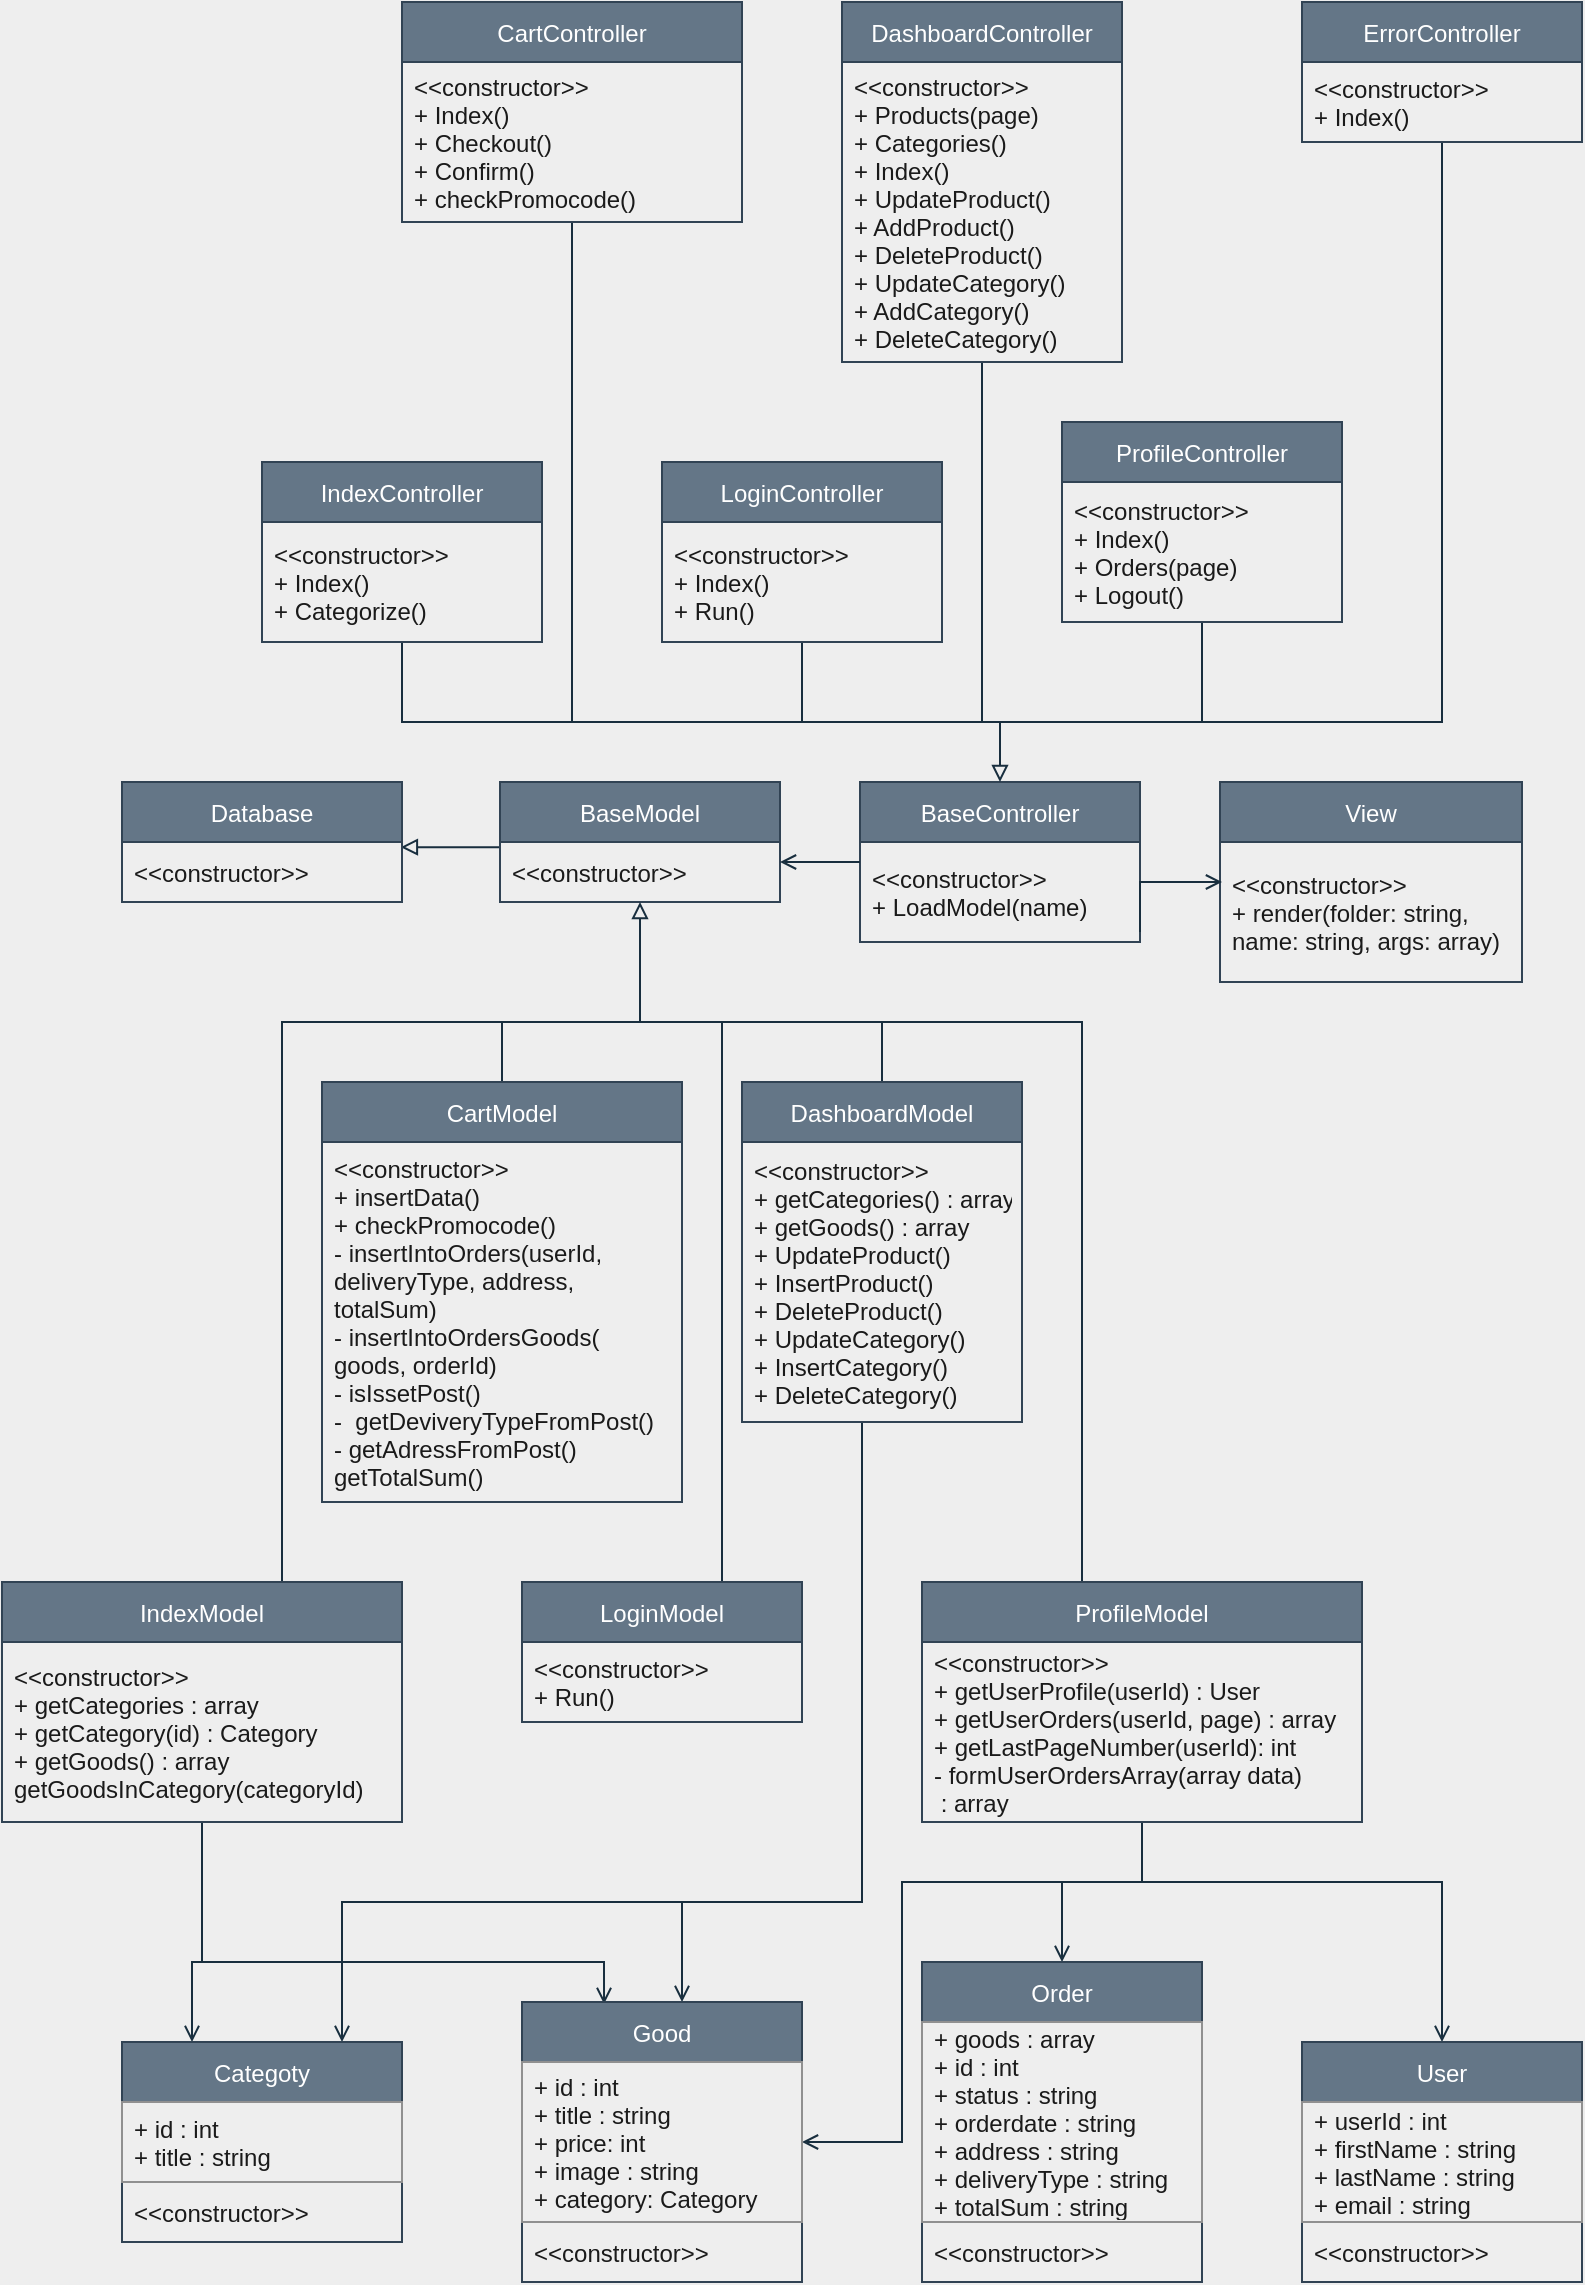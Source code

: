 <mxfile version="17.1.3" type="github">
  <diagram id="hvruk2pE5dILkIvBJ2YZ" name="Page-1">
    <mxGraphModel dx="1117" dy="611" grid="1" gridSize="10" guides="1" tooltips="1" connect="1" arrows="1" fold="1" page="1" pageScale="1" pageWidth="827" pageHeight="1169" background="#EEEEEE" math="0" shadow="0">
      <root>
        <mxCell id="0" />
        <mxCell id="1" parent="0" />
        <mxCell id="80jz7MyqvtuJZ1k7g_Dv-2" value="BaseController" style="swimlane;fontStyle=0;childLayout=stackLayout;horizontal=1;startSize=30;horizontalStack=0;resizeParent=1;resizeParentMax=0;resizeLast=0;collapsible=1;marginBottom=0;fillColor=#647687;strokeColor=#314354;fontColor=#ffffff;" vertex="1" parent="1">
          <mxGeometry x="439" y="410" width="140" height="80" as="geometry" />
        </mxCell>
        <mxCell id="80jz7MyqvtuJZ1k7g_Dv-3" value="&lt;&lt;constructor&gt;&gt;&#xa;+ LoadModel(name)" style="text;strokeColor=none;fillColor=none;align=left;verticalAlign=middle;spacingLeft=4;spacingRight=4;overflow=hidden;points=[[0,0.5],[1,0.5]];portConstraint=eastwest;rotatable=0;fontColor=#1A1A1A;" vertex="1" parent="80jz7MyqvtuJZ1k7g_Dv-2">
          <mxGeometry y="30" width="140" height="50" as="geometry" />
        </mxCell>
        <mxCell id="80jz7MyqvtuJZ1k7g_Dv-106" style="edgeStyle=orthogonalEdgeStyle;rounded=0;orthogonalLoop=1;jettySize=auto;html=1;entryX=0.996;entryY=0.087;entryDx=0;entryDy=0;entryPerimeter=0;endArrow=block;endFill=0;strokeColor=#182E3E;fontColor=#1A1A1A;labelBackgroundColor=#EEEEEE;" edge="1" parent="1" source="80jz7MyqvtuJZ1k7g_Dv-6" target="80jz7MyqvtuJZ1k7g_Dv-15">
          <mxGeometry relative="1" as="geometry">
            <Array as="points">
              <mxPoint x="235" y="443" />
            </Array>
          </mxGeometry>
        </mxCell>
        <mxCell id="80jz7MyqvtuJZ1k7g_Dv-6" value="BaseModel" style="swimlane;fontStyle=0;childLayout=stackLayout;horizontal=1;startSize=30;horizontalStack=0;resizeParent=1;resizeParentMax=0;resizeLast=0;collapsible=1;marginBottom=0;fillColor=#647687;strokeColor=#314354;fontColor=#ffffff;" vertex="1" parent="1">
          <mxGeometry x="259" y="410" width="140" height="60" as="geometry" />
        </mxCell>
        <mxCell id="80jz7MyqvtuJZ1k7g_Dv-7" value="&lt;&lt;constructor&gt;&gt;" style="text;strokeColor=none;fillColor=none;align=left;verticalAlign=middle;spacingLeft=4;spacingRight=4;overflow=hidden;points=[[0,0.5],[1,0.5]];portConstraint=eastwest;rotatable=0;fontColor=#1A1A1A;" vertex="1" parent="80jz7MyqvtuJZ1k7g_Dv-6">
          <mxGeometry y="30" width="140" height="30" as="geometry" />
        </mxCell>
        <mxCell id="80jz7MyqvtuJZ1k7g_Dv-10" value="View" style="swimlane;fontStyle=0;childLayout=stackLayout;horizontal=1;startSize=30;horizontalStack=0;resizeParent=1;resizeParentMax=0;resizeLast=0;collapsible=1;marginBottom=0;fillColor=#647687;strokeColor=#314354;fontColor=#ffffff;" vertex="1" parent="1">
          <mxGeometry x="619" y="410" width="151" height="100" as="geometry" />
        </mxCell>
        <mxCell id="80jz7MyqvtuJZ1k7g_Dv-12" value="&lt;&lt;constructor&gt;&gt;&#xa;+ render(folder: string,&#xa;name: string, args: array)" style="text;strokeColor=none;fillColor=none;align=left;verticalAlign=middle;spacingLeft=4;spacingRight=4;overflow=hidden;points=[[0,0.5],[1,0.5]];portConstraint=eastwest;rotatable=0;fontColor=#1A1A1A;" vertex="1" parent="80jz7MyqvtuJZ1k7g_Dv-10">
          <mxGeometry y="30" width="151" height="70" as="geometry" />
        </mxCell>
        <mxCell id="80jz7MyqvtuJZ1k7g_Dv-14" value="Database" style="swimlane;fontStyle=0;childLayout=stackLayout;horizontal=1;startSize=30;horizontalStack=0;resizeParent=1;resizeParentMax=0;resizeLast=0;collapsible=1;marginBottom=0;fillColor=#647687;strokeColor=#314354;fontColor=#ffffff;" vertex="1" parent="1">
          <mxGeometry x="70" y="410" width="140" height="60" as="geometry" />
        </mxCell>
        <mxCell id="80jz7MyqvtuJZ1k7g_Dv-15" value="&lt;&lt;constructor&gt;&gt;" style="text;strokeColor=none;fillColor=none;align=left;verticalAlign=middle;spacingLeft=4;spacingRight=4;overflow=hidden;points=[[0,0.5],[1,0.5]];portConstraint=eastwest;rotatable=0;fontColor=#1A1A1A;" vertex="1" parent="80jz7MyqvtuJZ1k7g_Dv-14">
          <mxGeometry y="30" width="140" height="30" as="geometry" />
        </mxCell>
        <mxCell id="80jz7MyqvtuJZ1k7g_Dv-86" style="edgeStyle=orthogonalEdgeStyle;rounded=0;orthogonalLoop=1;jettySize=auto;html=1;endArrow=none;endFill=0;strokeColor=#182E3E;fontColor=#1A1A1A;labelBackgroundColor=#EEEEEE;" edge="1" parent="1" source="80jz7MyqvtuJZ1k7g_Dv-18">
          <mxGeometry relative="1" as="geometry">
            <mxPoint x="500" y="380" as="targetPoint" />
          </mxGeometry>
        </mxCell>
        <mxCell id="80jz7MyqvtuJZ1k7g_Dv-18" value="DashboardController" style="swimlane;fontStyle=0;childLayout=stackLayout;horizontal=1;startSize=30;horizontalStack=0;resizeParent=1;resizeParentMax=0;resizeLast=0;collapsible=1;marginBottom=0;fillColor=#647687;strokeColor=#314354;fontColor=#ffffff;" vertex="1" parent="1">
          <mxGeometry x="430" y="20" width="140" height="180" as="geometry" />
        </mxCell>
        <mxCell id="80jz7MyqvtuJZ1k7g_Dv-19" value="&lt;&lt;constructor&gt;&gt;&#xa;+ Products(page)&#xa;+ Categories()&#xa;+ Index()&#xa;+ UpdateProduct()&#xa;+ AddProduct()&#xa;+ DeleteProduct()&#xa;+ UpdateCategory()&#xa;+ AddCategory()&#xa;+ DeleteCategory()" style="text;strokeColor=none;fillColor=none;align=left;verticalAlign=middle;spacingLeft=4;spacingRight=4;overflow=hidden;points=[[0,0.5],[1,0.5]];portConstraint=eastwest;rotatable=0;fontColor=#1A1A1A;" vertex="1" parent="80jz7MyqvtuJZ1k7g_Dv-18">
          <mxGeometry y="30" width="140" height="150" as="geometry" />
        </mxCell>
        <mxCell id="80jz7MyqvtuJZ1k7g_Dv-85" style="edgeStyle=orthogonalEdgeStyle;rounded=0;orthogonalLoop=1;jettySize=auto;html=1;endArrow=none;endFill=0;strokeColor=#182E3E;fontColor=#1A1A1A;labelBackgroundColor=#EEEEEE;" edge="1" parent="1" source="80jz7MyqvtuJZ1k7g_Dv-22">
          <mxGeometry relative="1" as="geometry">
            <mxPoint x="310" y="380" as="targetPoint" />
            <Array as="points">
              <mxPoint x="295" y="380" />
            </Array>
          </mxGeometry>
        </mxCell>
        <mxCell id="80jz7MyqvtuJZ1k7g_Dv-22" value="CartController" style="swimlane;fontStyle=0;childLayout=stackLayout;horizontal=1;startSize=30;horizontalStack=0;resizeParent=1;resizeParentMax=0;resizeLast=0;collapsible=1;marginBottom=0;fillColor=#647687;strokeColor=#314354;fontColor=#ffffff;" vertex="1" parent="1">
          <mxGeometry x="210" y="20" width="170" height="110" as="geometry" />
        </mxCell>
        <mxCell id="80jz7MyqvtuJZ1k7g_Dv-23" value="&lt;&lt;constructor&gt;&gt;&#xa;+ Index()&#xa;+ Checkout()&#xa;+ Confirm()&#xa;+ checkPromocode()" style="text;strokeColor=none;fillColor=none;align=left;verticalAlign=middle;spacingLeft=4;spacingRight=4;overflow=hidden;points=[[0,0.5],[1,0.5]];portConstraint=eastwest;rotatable=0;fontColor=#1A1A1A;" vertex="1" parent="80jz7MyqvtuJZ1k7g_Dv-22">
          <mxGeometry y="30" width="170" height="80" as="geometry" />
        </mxCell>
        <mxCell id="80jz7MyqvtuJZ1k7g_Dv-87" style="edgeStyle=orthogonalEdgeStyle;rounded=0;orthogonalLoop=1;jettySize=auto;html=1;endArrow=none;endFill=0;strokeColor=#182E3E;fontColor=#1A1A1A;labelBackgroundColor=#EEEEEE;" edge="1" parent="1" source="80jz7MyqvtuJZ1k7g_Dv-26">
          <mxGeometry relative="1" as="geometry">
            <mxPoint x="600" y="380" as="targetPoint" />
            <Array as="points">
              <mxPoint x="730" y="380" />
              <mxPoint x="600" y="380" />
            </Array>
          </mxGeometry>
        </mxCell>
        <mxCell id="80jz7MyqvtuJZ1k7g_Dv-26" value="ErrorController" style="swimlane;fontStyle=0;childLayout=stackLayout;horizontal=1;startSize=30;horizontalStack=0;resizeParent=1;resizeParentMax=0;resizeLast=0;collapsible=1;marginBottom=0;fillColor=#647687;strokeColor=#314354;fontColor=#ffffff;" vertex="1" parent="1">
          <mxGeometry x="660" y="20" width="140" height="70" as="geometry" />
        </mxCell>
        <mxCell id="80jz7MyqvtuJZ1k7g_Dv-27" value="&lt;&lt;constructor&gt;&gt;&#xa;+ Index()" style="text;strokeColor=none;fillColor=none;align=left;verticalAlign=middle;spacingLeft=4;spacingRight=4;overflow=hidden;points=[[0,0.5],[1,0.5]];portConstraint=eastwest;rotatable=0;fontColor=#1A1A1A;" vertex="1" parent="80jz7MyqvtuJZ1k7g_Dv-26">
          <mxGeometry y="30" width="140" height="40" as="geometry" />
        </mxCell>
        <mxCell id="80jz7MyqvtuJZ1k7g_Dv-104" style="edgeStyle=orthogonalEdgeStyle;rounded=0;orthogonalLoop=1;jettySize=auto;html=1;endArrow=none;endFill=0;strokeColor=#182E3E;fontColor=#1A1A1A;labelBackgroundColor=#EEEEEE;" edge="1" parent="1" source="80jz7MyqvtuJZ1k7g_Dv-30">
          <mxGeometry relative="1" as="geometry">
            <mxPoint x="510" y="380" as="targetPoint" />
            <Array as="points">
              <mxPoint x="410" y="380" />
            </Array>
          </mxGeometry>
        </mxCell>
        <mxCell id="80jz7MyqvtuJZ1k7g_Dv-30" value="LoginController" style="swimlane;fontStyle=0;childLayout=stackLayout;horizontal=1;startSize=30;horizontalStack=0;resizeParent=1;resizeParentMax=0;resizeLast=0;collapsible=1;marginBottom=0;fillColor=#647687;strokeColor=#314354;fontColor=#ffffff;" vertex="1" parent="1">
          <mxGeometry x="340" y="250" width="140" height="90" as="geometry" />
        </mxCell>
        <mxCell id="80jz7MyqvtuJZ1k7g_Dv-31" value="&lt;&lt;constructor&gt;&gt;&#xa;+ Index()&#xa;+ Run()" style="text;strokeColor=none;fillColor=none;align=left;verticalAlign=middle;spacingLeft=4;spacingRight=4;overflow=hidden;points=[[0,0.5],[1,0.5]];portConstraint=eastwest;rotatable=0;fontColor=#1A1A1A;" vertex="1" parent="80jz7MyqvtuJZ1k7g_Dv-30">
          <mxGeometry y="30" width="140" height="60" as="geometry" />
        </mxCell>
        <mxCell id="80jz7MyqvtuJZ1k7g_Dv-83" style="edgeStyle=orthogonalEdgeStyle;rounded=0;orthogonalLoop=1;jettySize=auto;html=1;entryX=0.5;entryY=0;entryDx=0;entryDy=0;endArrow=block;endFill=0;strokeColor=#182E3E;fontColor=#1A1A1A;labelBackgroundColor=#EEEEEE;" edge="1" parent="1" source="80jz7MyqvtuJZ1k7g_Dv-34" target="80jz7MyqvtuJZ1k7g_Dv-2">
          <mxGeometry relative="1" as="geometry">
            <Array as="points">
              <mxPoint x="210" y="380" />
              <mxPoint x="509" y="380" />
            </Array>
          </mxGeometry>
        </mxCell>
        <mxCell id="80jz7MyqvtuJZ1k7g_Dv-34" value="IndexController" style="swimlane;fontStyle=0;childLayout=stackLayout;horizontal=1;startSize=30;horizontalStack=0;resizeParent=1;resizeParentMax=0;resizeLast=0;collapsible=1;marginBottom=0;fillColor=#647687;strokeColor=#314354;fontColor=#ffffff;" vertex="1" parent="1">
          <mxGeometry x="140" y="250" width="140" height="90" as="geometry" />
        </mxCell>
        <mxCell id="80jz7MyqvtuJZ1k7g_Dv-35" value="&lt;&lt;constructor&gt;&gt;&#xa;+ Index()&#xa;+ Categorize()" style="text;strokeColor=none;fillColor=none;align=left;verticalAlign=middle;spacingLeft=4;spacingRight=4;overflow=hidden;points=[[0,0.5],[1,0.5]];portConstraint=eastwest;rotatable=0;fontColor=#1A1A1A;" vertex="1" parent="80jz7MyqvtuJZ1k7g_Dv-34">
          <mxGeometry y="30" width="140" height="60" as="geometry" />
        </mxCell>
        <mxCell id="80jz7MyqvtuJZ1k7g_Dv-84" style="edgeStyle=orthogonalEdgeStyle;rounded=0;orthogonalLoop=1;jettySize=auto;html=1;endArrow=none;endFill=0;strokeColor=#182E3E;fontColor=#1A1A1A;labelBackgroundColor=#EEEEEE;" edge="1" parent="1" source="80jz7MyqvtuJZ1k7g_Dv-38">
          <mxGeometry relative="1" as="geometry">
            <mxPoint x="509" y="380" as="targetPoint" />
            <Array as="points">
              <mxPoint x="610" y="380" />
              <mxPoint x="509" y="380" />
            </Array>
          </mxGeometry>
        </mxCell>
        <mxCell id="80jz7MyqvtuJZ1k7g_Dv-38" value="ProfileController" style="swimlane;fontStyle=0;childLayout=stackLayout;horizontal=1;startSize=30;horizontalStack=0;resizeParent=1;resizeParentMax=0;resizeLast=0;collapsible=1;marginBottom=0;fillColor=#647687;strokeColor=#314354;fontColor=#ffffff;" vertex="1" parent="1">
          <mxGeometry x="540" y="230" width="140" height="100" as="geometry" />
        </mxCell>
        <mxCell id="80jz7MyqvtuJZ1k7g_Dv-39" value="&lt;&lt;constructor&gt;&gt;&#xa;+ Index()&#xa;+ Orders(page)&#xa;+ Logout()" style="text;strokeColor=none;fillColor=none;align=left;verticalAlign=middle;spacingLeft=4;spacingRight=4;overflow=hidden;points=[[0,0.5],[1,0.5]];portConstraint=eastwest;rotatable=0;fontColor=#1A1A1A;" vertex="1" parent="80jz7MyqvtuJZ1k7g_Dv-38">
          <mxGeometry y="30" width="140" height="70" as="geometry" />
        </mxCell>
        <mxCell id="80jz7MyqvtuJZ1k7g_Dv-82" style="edgeStyle=orthogonalEdgeStyle;rounded=0;orthogonalLoop=1;jettySize=auto;html=1;endArrow=none;endFill=0;strokeColor=#182E3E;fontColor=#1A1A1A;labelBackgroundColor=#EEEEEE;" edge="1" parent="1" source="80jz7MyqvtuJZ1k7g_Dv-42">
          <mxGeometry relative="1" as="geometry">
            <mxPoint x="320" y="530" as="targetPoint" />
            <Array as="points">
              <mxPoint x="450" y="530" />
            </Array>
          </mxGeometry>
        </mxCell>
        <mxCell id="80jz7MyqvtuJZ1k7g_Dv-91" style="edgeStyle=orthogonalEdgeStyle;rounded=0;orthogonalLoop=1;jettySize=auto;html=1;endArrow=open;endFill=0;strokeColor=#182E3E;fontColor=#1A1A1A;labelBackgroundColor=#EEEEEE;" edge="1" parent="1" source="80jz7MyqvtuJZ1k7g_Dv-42" target="80jz7MyqvtuJZ1k7g_Dv-62">
          <mxGeometry relative="1" as="geometry">
            <Array as="points">
              <mxPoint x="440" y="970" />
              <mxPoint x="350" y="970" />
            </Array>
          </mxGeometry>
        </mxCell>
        <mxCell id="80jz7MyqvtuJZ1k7g_Dv-92" style="edgeStyle=orthogonalEdgeStyle;rounded=0;orthogonalLoop=1;jettySize=auto;html=1;endArrow=open;endFill=0;strokeColor=#182E3E;fontColor=#1A1A1A;labelBackgroundColor=#EEEEEE;" edge="1" parent="1" source="80jz7MyqvtuJZ1k7g_Dv-42" target="80jz7MyqvtuJZ1k7g_Dv-66">
          <mxGeometry relative="1" as="geometry">
            <Array as="points">
              <mxPoint x="440" y="970" />
              <mxPoint x="180" y="970" />
            </Array>
          </mxGeometry>
        </mxCell>
        <mxCell id="80jz7MyqvtuJZ1k7g_Dv-42" value="DashboardModel" style="swimlane;fontStyle=0;childLayout=stackLayout;horizontal=1;startSize=30;horizontalStack=0;resizeParent=1;resizeParentMax=0;resizeLast=0;collapsible=1;marginBottom=0;fillColor=#647687;strokeColor=#314354;fontColor=#ffffff;" vertex="1" parent="1">
          <mxGeometry x="380" y="560" width="140" height="170" as="geometry" />
        </mxCell>
        <mxCell id="80jz7MyqvtuJZ1k7g_Dv-43" value="&lt;&lt;constructor&gt;&gt;&#xa;+ getCategories() : array&#xa;+ getGoods() : array&#xa;+ UpdateProduct()&#xa;+ InsertProduct()&#xa;+ DeleteProduct()&#xa;+ UpdateCategory()&#xa;+ InsertCategory()&#xa;+ DeleteCategory()" style="text;strokeColor=none;fillColor=none;align=left;verticalAlign=middle;spacingLeft=4;spacingRight=4;overflow=hidden;points=[[0,0.5],[1,0.5]];portConstraint=eastwest;rotatable=0;fontColor=#1A1A1A;" vertex="1" parent="80jz7MyqvtuJZ1k7g_Dv-42">
          <mxGeometry y="30" width="140" height="140" as="geometry" />
        </mxCell>
        <mxCell id="80jz7MyqvtuJZ1k7g_Dv-107" style="edgeStyle=orthogonalEdgeStyle;rounded=0;orthogonalLoop=1;jettySize=auto;html=1;endArrow=block;endFill=0;strokeColor=#182E3E;fontColor=#1A1A1A;labelBackgroundColor=#EEEEEE;" edge="1" parent="1" source="80jz7MyqvtuJZ1k7g_Dv-46" target="80jz7MyqvtuJZ1k7g_Dv-7">
          <mxGeometry relative="1" as="geometry">
            <Array as="points">
              <mxPoint x="260" y="530" />
              <mxPoint x="329" y="530" />
            </Array>
          </mxGeometry>
        </mxCell>
        <mxCell id="80jz7MyqvtuJZ1k7g_Dv-46" value="CartModel" style="swimlane;fontStyle=0;childLayout=stackLayout;horizontal=1;startSize=30;horizontalStack=0;resizeParent=1;resizeParentMax=0;resizeLast=0;collapsible=1;marginBottom=0;fillColor=#647687;strokeColor=#314354;fontColor=#ffffff;" vertex="1" parent="1">
          <mxGeometry x="170" y="560" width="180" height="210" as="geometry" />
        </mxCell>
        <mxCell id="80jz7MyqvtuJZ1k7g_Dv-47" value="&lt;&lt;constructor&gt;&gt;&#xa;+ insertData()&#xa;+ checkPromocode()&#xa;- insertIntoOrders(userId,&#xa;deliveryType, address,&#xa;totalSum)&#xa;- insertIntoOrdersGoods(&#xa;goods, orderId)&#xa;- isIssetPost()&#xa;-  getDeviveryTypeFromPost()&#xa;- getAdressFromPost()&#xa;getTotalSum()" style="text;strokeColor=none;fillColor=none;align=left;verticalAlign=middle;spacingLeft=4;spacingRight=4;overflow=hidden;points=[[0,0.5],[1,0.5]];portConstraint=eastwest;rotatable=0;fontColor=#1A1A1A;" vertex="1" parent="80jz7MyqvtuJZ1k7g_Dv-46">
          <mxGeometry y="30" width="180" height="180" as="geometry" />
        </mxCell>
        <mxCell id="80jz7MyqvtuJZ1k7g_Dv-90" style="edgeStyle=orthogonalEdgeStyle;rounded=0;orthogonalLoop=1;jettySize=auto;html=1;endArrow=none;endFill=0;strokeColor=#182E3E;fontColor=#1A1A1A;labelBackgroundColor=#EEEEEE;" edge="1" parent="1" source="80jz7MyqvtuJZ1k7g_Dv-50">
          <mxGeometry relative="1" as="geometry">
            <mxPoint x="350" y="530" as="targetPoint" />
            <Array as="points">
              <mxPoint x="370" y="530" />
            </Array>
          </mxGeometry>
        </mxCell>
        <mxCell id="80jz7MyqvtuJZ1k7g_Dv-50" value="LoginModel" style="swimlane;fontStyle=0;childLayout=stackLayout;horizontal=1;startSize=30;horizontalStack=0;resizeParent=1;resizeParentMax=0;resizeLast=0;collapsible=1;marginBottom=0;fillColor=#647687;strokeColor=#314354;fontColor=#ffffff;" vertex="1" parent="1">
          <mxGeometry x="270" y="810" width="140" height="70" as="geometry" />
        </mxCell>
        <mxCell id="80jz7MyqvtuJZ1k7g_Dv-51" value="&lt;&lt;constructor&gt;&gt;&#xa;+ Run()" style="text;strokeColor=none;fillColor=none;align=left;verticalAlign=middle;spacingLeft=4;spacingRight=4;overflow=hidden;points=[[0,0.5],[1,0.5]];portConstraint=eastwest;rotatable=0;fontColor=#1A1A1A;" vertex="1" parent="80jz7MyqvtuJZ1k7g_Dv-50">
          <mxGeometry y="30" width="140" height="40" as="geometry" />
        </mxCell>
        <mxCell id="80jz7MyqvtuJZ1k7g_Dv-88" style="edgeStyle=orthogonalEdgeStyle;rounded=0;orthogonalLoop=1;jettySize=auto;html=1;endArrow=none;endFill=0;strokeColor=#182E3E;fontColor=#1A1A1A;labelBackgroundColor=#EEEEEE;" edge="1" parent="1" source="80jz7MyqvtuJZ1k7g_Dv-54">
          <mxGeometry relative="1" as="geometry">
            <mxPoint x="260" y="530" as="targetPoint" />
            <Array as="points">
              <mxPoint x="150" y="530" />
            </Array>
          </mxGeometry>
        </mxCell>
        <mxCell id="80jz7MyqvtuJZ1k7g_Dv-94" style="edgeStyle=orthogonalEdgeStyle;rounded=0;orthogonalLoop=1;jettySize=auto;html=1;entryX=0.293;entryY=0.007;entryDx=0;entryDy=0;endArrow=open;endFill=0;entryPerimeter=0;strokeColor=#182E3E;fontColor=#1A1A1A;labelBackgroundColor=#EEEEEE;" edge="1" parent="1" source="80jz7MyqvtuJZ1k7g_Dv-54" target="80jz7MyqvtuJZ1k7g_Dv-62">
          <mxGeometry relative="1" as="geometry">
            <Array as="points">
              <mxPoint x="110" y="1000" />
              <mxPoint x="310" y="1000" />
              <mxPoint x="310" y="1000" />
              <mxPoint x="311" y="1000" />
            </Array>
          </mxGeometry>
        </mxCell>
        <mxCell id="80jz7MyqvtuJZ1k7g_Dv-108" style="edgeStyle=orthogonalEdgeStyle;rounded=0;orthogonalLoop=1;jettySize=auto;html=1;entryX=0.25;entryY=0;entryDx=0;entryDy=0;endArrow=open;endFill=0;strokeColor=#182E3E;fontColor=#1A1A1A;labelBackgroundColor=#EEEEEE;" edge="1" parent="1" source="80jz7MyqvtuJZ1k7g_Dv-54" target="80jz7MyqvtuJZ1k7g_Dv-66">
          <mxGeometry relative="1" as="geometry">
            <Array as="points">
              <mxPoint x="110" y="1000" />
              <mxPoint x="105" y="1000" />
            </Array>
          </mxGeometry>
        </mxCell>
        <mxCell id="80jz7MyqvtuJZ1k7g_Dv-54" value="IndexModel" style="swimlane;fontStyle=0;childLayout=stackLayout;horizontal=1;startSize=30;horizontalStack=0;resizeParent=1;resizeParentMax=0;resizeLast=0;collapsible=1;marginBottom=0;fillColor=#647687;strokeColor=#314354;fontColor=#ffffff;" vertex="1" parent="1">
          <mxGeometry x="10" y="810" width="200" height="120" as="geometry" />
        </mxCell>
        <mxCell id="80jz7MyqvtuJZ1k7g_Dv-55" value="&lt;&lt;constructor&gt;&gt;&#xa;+ getCategories : array&#xa;+ getCategory(id) : Category&#xa;+ getGoods() : array&#xa;getGoodsInCategory(categoryId)" style="text;strokeColor=none;fillColor=none;align=left;verticalAlign=middle;spacingLeft=4;spacingRight=4;overflow=hidden;points=[[0,0.5],[1,0.5]];portConstraint=eastwest;rotatable=0;fontColor=#1A1A1A;" vertex="1" parent="80jz7MyqvtuJZ1k7g_Dv-54">
          <mxGeometry y="30" width="200" height="90" as="geometry" />
        </mxCell>
        <mxCell id="80jz7MyqvtuJZ1k7g_Dv-89" style="edgeStyle=orthogonalEdgeStyle;rounded=0;orthogonalLoop=1;jettySize=auto;html=1;endArrow=none;endFill=0;strokeColor=#182E3E;fontColor=#1A1A1A;labelBackgroundColor=#EEEEEE;" edge="1" parent="1" source="80jz7MyqvtuJZ1k7g_Dv-58">
          <mxGeometry relative="1" as="geometry">
            <mxPoint x="450" y="530" as="targetPoint" />
            <Array as="points">
              <mxPoint x="550" y="530" />
            </Array>
          </mxGeometry>
        </mxCell>
        <mxCell id="80jz7MyqvtuJZ1k7g_Dv-96" style="edgeStyle=orthogonalEdgeStyle;rounded=0;orthogonalLoop=1;jettySize=auto;html=1;endArrow=open;endFill=0;strokeColor=#182E3E;fontColor=#1A1A1A;labelBackgroundColor=#EEEEEE;" edge="1" parent="1" source="80jz7MyqvtuJZ1k7g_Dv-58" target="80jz7MyqvtuJZ1k7g_Dv-74">
          <mxGeometry relative="1" as="geometry">
            <Array as="points">
              <mxPoint x="580" y="960" />
              <mxPoint x="730" y="960" />
            </Array>
          </mxGeometry>
        </mxCell>
        <mxCell id="80jz7MyqvtuJZ1k7g_Dv-97" style="edgeStyle=orthogonalEdgeStyle;rounded=0;orthogonalLoop=1;jettySize=auto;html=1;entryX=0.5;entryY=0;entryDx=0;entryDy=0;endArrow=open;endFill=0;strokeColor=#182E3E;fontColor=#1A1A1A;labelBackgroundColor=#EEEEEE;" edge="1" parent="1" source="80jz7MyqvtuJZ1k7g_Dv-58" target="80jz7MyqvtuJZ1k7g_Dv-70">
          <mxGeometry relative="1" as="geometry">
            <Array as="points">
              <mxPoint x="580" y="960" />
              <mxPoint x="540" y="960" />
            </Array>
          </mxGeometry>
        </mxCell>
        <mxCell id="80jz7MyqvtuJZ1k7g_Dv-109" style="edgeStyle=orthogonalEdgeStyle;rounded=0;orthogonalLoop=1;jettySize=auto;html=1;entryX=1;entryY=0.5;entryDx=0;entryDy=0;endArrow=open;endFill=0;strokeColor=#182E3E;fontColor=#1A1A1A;labelBackgroundColor=#EEEEEE;" edge="1" parent="1" source="80jz7MyqvtuJZ1k7g_Dv-58" target="80jz7MyqvtuJZ1k7g_Dv-63">
          <mxGeometry relative="1" as="geometry">
            <Array as="points">
              <mxPoint x="580" y="960" />
              <mxPoint x="460" y="960" />
              <mxPoint x="460" y="1090" />
            </Array>
          </mxGeometry>
        </mxCell>
        <mxCell id="80jz7MyqvtuJZ1k7g_Dv-58" value="ProfileModel" style="swimlane;fontStyle=0;childLayout=stackLayout;horizontal=1;startSize=30;horizontalStack=0;resizeParent=1;resizeParentMax=0;resizeLast=0;collapsible=1;marginBottom=0;fillColor=#647687;strokeColor=#314354;fontColor=#ffffff;" vertex="1" parent="1">
          <mxGeometry x="470" y="810" width="220" height="120" as="geometry" />
        </mxCell>
        <mxCell id="80jz7MyqvtuJZ1k7g_Dv-59" value="&lt;&lt;constructor&gt;&gt;&#xa;+ getUserProfile(userId) : User&#xa;+ getUserOrders(userId, page) : array&#xa;+ getLastPageNumber(userId): int&#xa;- formUserOrdersArray(array data)&#xa; : array" style="text;strokeColor=none;fillColor=none;align=left;verticalAlign=middle;spacingLeft=4;spacingRight=4;overflow=hidden;points=[[0,0.5],[1,0.5]];portConstraint=eastwest;rotatable=0;fontColor=#1A1A1A;" vertex="1" parent="80jz7MyqvtuJZ1k7g_Dv-58">
          <mxGeometry y="30" width="220" height="90" as="geometry" />
        </mxCell>
        <mxCell id="80jz7MyqvtuJZ1k7g_Dv-62" value="Good" style="swimlane;fontStyle=0;childLayout=stackLayout;horizontal=1;startSize=30;horizontalStack=0;resizeParent=1;resizeParentMax=0;resizeLast=0;collapsible=1;marginBottom=0;fillColor=#647687;strokeColor=#314354;fontColor=#ffffff;" vertex="1" parent="1">
          <mxGeometry x="270" y="1020" width="140" height="140" as="geometry" />
        </mxCell>
        <mxCell id="80jz7MyqvtuJZ1k7g_Dv-63" value="+ id : int&#xa;+ title : string&#xa;+ price: int&#xa;+ image : string&#xa;+ category: Category" style="text;strokeColor=#909090;fillColor=none;align=left;verticalAlign=middle;spacingLeft=4;spacingRight=4;overflow=hidden;points=[[0,0.5],[1,0.5]];portConstraint=eastwest;rotatable=0;fontColor=#1A1A1A;" vertex="1" parent="80jz7MyqvtuJZ1k7g_Dv-62">
          <mxGeometry y="30" width="140" height="80" as="geometry" />
        </mxCell>
        <mxCell id="80jz7MyqvtuJZ1k7g_Dv-64" value="&lt;&lt;constructor&gt;&gt;" style="text;strokeColor=none;fillColor=none;align=left;verticalAlign=middle;spacingLeft=4;spacingRight=4;overflow=hidden;points=[[0,0.5],[1,0.5]];portConstraint=eastwest;rotatable=0;fontColor=#1A1A1A;" vertex="1" parent="80jz7MyqvtuJZ1k7g_Dv-62">
          <mxGeometry y="110" width="140" height="30" as="geometry" />
        </mxCell>
        <mxCell id="80jz7MyqvtuJZ1k7g_Dv-66" value="Categoty" style="swimlane;fontStyle=0;childLayout=stackLayout;horizontal=1;startSize=30;horizontalStack=0;resizeParent=1;resizeParentMax=0;resizeLast=0;collapsible=1;marginBottom=0;fillColor=#647687;strokeColor=#314354;fontColor=#ffffff;" vertex="1" parent="1">
          <mxGeometry x="70" y="1040" width="140" height="100" as="geometry" />
        </mxCell>
        <mxCell id="80jz7MyqvtuJZ1k7g_Dv-67" value="+ id : int&#xa;+ title : string" style="text;strokeColor=#909090;fillColor=none;align=left;verticalAlign=top;spacingLeft=4;spacingRight=4;overflow=hidden;points=[[0,0.5],[1,0.5]];portConstraint=eastwest;rotatable=0;labelBorderColor=none;fontColor=#1A1A1A;" vertex="1" parent="80jz7MyqvtuJZ1k7g_Dv-66">
          <mxGeometry y="30" width="140" height="40" as="geometry" />
        </mxCell>
        <mxCell id="80jz7MyqvtuJZ1k7g_Dv-68" value="&lt;&lt;constructor&gt;&gt;" style="text;strokeColor=none;fillColor=none;align=left;verticalAlign=middle;spacingLeft=4;spacingRight=4;overflow=hidden;points=[[0,0.5],[1,0.5]];portConstraint=eastwest;rotatable=0;fontColor=#1A1A1A;" vertex="1" parent="80jz7MyqvtuJZ1k7g_Dv-66">
          <mxGeometry y="70" width="140" height="30" as="geometry" />
        </mxCell>
        <mxCell id="80jz7MyqvtuJZ1k7g_Dv-70" value="Order" style="swimlane;fontStyle=0;childLayout=stackLayout;horizontal=1;startSize=30;horizontalStack=0;resizeParent=1;resizeParentMax=0;resizeLast=0;collapsible=1;marginBottom=0;fillColor=#647687;strokeColor=#314354;fontColor=#ffffff;" vertex="1" parent="1">
          <mxGeometry x="470" y="1000" width="140" height="160" as="geometry" />
        </mxCell>
        <mxCell id="80jz7MyqvtuJZ1k7g_Dv-71" value="+ goods : array&#xa;+ id : int&#xa;+ status : string&#xa;+ orderdate : string&#xa;+ address : string&#xa;+ deliveryType : string&#xa;+ totalSum : string" style="text;strokeColor=#909090;fillColor=none;align=left;verticalAlign=middle;spacingLeft=4;spacingRight=4;overflow=hidden;points=[[0,0.5],[1,0.5]];portConstraint=eastwest;rotatable=0;fontColor=#1A1A1A;" vertex="1" parent="80jz7MyqvtuJZ1k7g_Dv-70">
          <mxGeometry y="30" width="140" height="100" as="geometry" />
        </mxCell>
        <mxCell id="80jz7MyqvtuJZ1k7g_Dv-72" value="&lt;&lt;constructor&gt;&gt;" style="text;strokeColor=none;fillColor=none;align=left;verticalAlign=middle;spacingLeft=4;spacingRight=4;overflow=hidden;points=[[0,0.5],[1,0.5]];portConstraint=eastwest;rotatable=0;fontColor=#1A1A1A;" vertex="1" parent="80jz7MyqvtuJZ1k7g_Dv-70">
          <mxGeometry y="130" width="140" height="30" as="geometry" />
        </mxCell>
        <mxCell id="80jz7MyqvtuJZ1k7g_Dv-74" value="User" style="swimlane;fontStyle=0;childLayout=stackLayout;horizontal=1;startSize=30;horizontalStack=0;resizeParent=1;resizeParentMax=0;resizeLast=0;collapsible=1;marginBottom=0;fillColor=#647687;strokeColor=#314354;fontColor=#ffffff;" vertex="1" parent="1">
          <mxGeometry x="660" y="1040" width="140" height="120" as="geometry" />
        </mxCell>
        <mxCell id="80jz7MyqvtuJZ1k7g_Dv-75" value="+ userId : int&#xa;+ firstName : string&#xa;+ lastName : string&#xa;+ email : string" style="text;strokeColor=#909090;fillColor=none;align=left;verticalAlign=middle;spacingLeft=4;spacingRight=4;overflow=hidden;points=[[0,0.5],[1,0.5]];portConstraint=eastwest;rotatable=0;fontColor=#1A1A1A;" vertex="1" parent="80jz7MyqvtuJZ1k7g_Dv-74">
          <mxGeometry y="30" width="140" height="60" as="geometry" />
        </mxCell>
        <mxCell id="80jz7MyqvtuJZ1k7g_Dv-76" value="&lt;&lt;constructor&gt;&gt;" style="text;strokeColor=none;fillColor=none;align=left;verticalAlign=middle;spacingLeft=4;spacingRight=4;overflow=hidden;points=[[0,0.5],[1,0.5]];portConstraint=eastwest;rotatable=0;fontColor=#1A1A1A;" vertex="1" parent="80jz7MyqvtuJZ1k7g_Dv-74">
          <mxGeometry y="90" width="140" height="30" as="geometry" />
        </mxCell>
        <mxCell id="80jz7MyqvtuJZ1k7g_Dv-78" style="edgeStyle=orthogonalEdgeStyle;rounded=0;orthogonalLoop=1;jettySize=auto;html=1;endArrow=open;endFill=0;strokeColor=#182E3E;fontColor=#1A1A1A;labelBackgroundColor=#EEEEEE;" edge="1" parent="1">
          <mxGeometry relative="1" as="geometry">
            <mxPoint x="579.0" y="485" as="sourcePoint" />
            <mxPoint x="620" y="460" as="targetPoint" />
            <Array as="points">
              <mxPoint x="579" y="460" />
              <mxPoint x="619" y="460" />
            </Array>
          </mxGeometry>
        </mxCell>
        <mxCell id="80jz7MyqvtuJZ1k7g_Dv-79" style="edgeStyle=orthogonalEdgeStyle;rounded=0;orthogonalLoop=1;jettySize=auto;html=1;endArrow=open;endFill=0;strokeColor=#182E3E;fontColor=#1A1A1A;labelBackgroundColor=#EEEEEE;" edge="1" parent="1">
          <mxGeometry relative="1" as="geometry">
            <mxPoint x="439" y="450" as="sourcePoint" />
            <mxPoint x="399" y="450" as="targetPoint" />
            <Array as="points">
              <mxPoint x="439" y="450" />
              <mxPoint x="399" y="450" />
            </Array>
          </mxGeometry>
        </mxCell>
      </root>
    </mxGraphModel>
  </diagram>
</mxfile>
